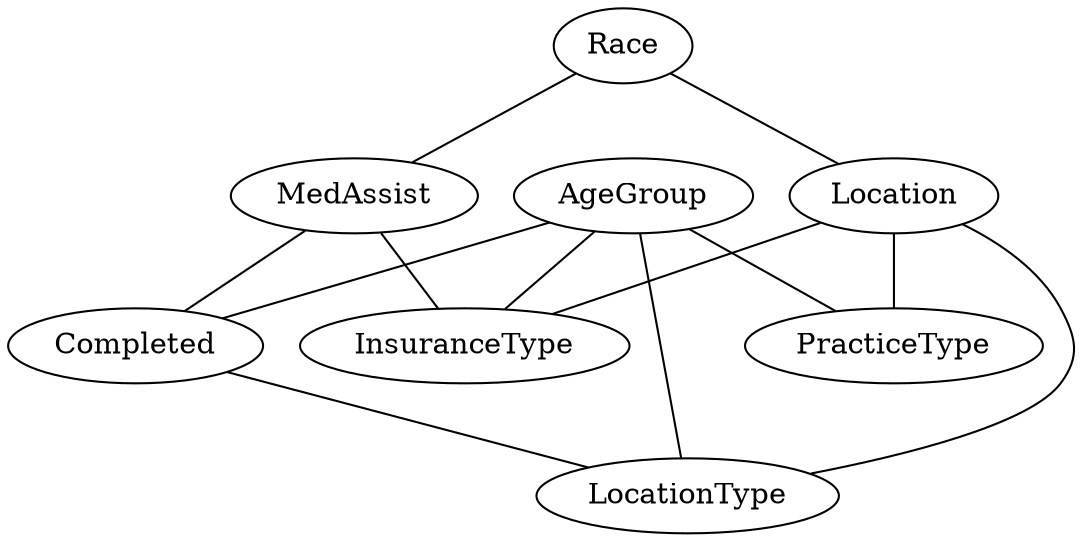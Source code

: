 graph graphname {

  1 -- 3 -- 7;
  1 -- 7;
  
  1 -- 4;
  1 -- 8;
  2 -- 5;
  2 -- 6;
  5 -- 3;
  5 -- 4;
  6 -- 4;
  6 -- 7;
  6 -- 8;

  1 [label=AgeGroup]
  2 [label=Race]
  3 [label=Completed]
  4 [label=InsuranceType]
  5 [label=MedAssist]
  6 [label=Location]
  7 [label=LocationType]
  8 [label=PracticeType]

}